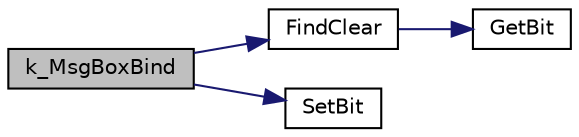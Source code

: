 digraph "k_MsgBoxBind"
{
 // LATEX_PDF_SIZE
  edge [fontname="Helvetica",fontsize="10",labelfontname="Helvetica",labelfontsize="10"];
  node [fontname="Helvetica",fontsize="10",shape=record];
  rankdir="LR";
  Node1 [label="k_MsgBoxBind",height=0.2,width=0.4,color="black", fillcolor="grey75", style="filled", fontcolor="black",tooltip="Binds a message box to a process."];
  Node1 -> Node2 [color="midnightblue",fontsize="10",style="solid",fontname="Helvetica"];
  Node2 [label="FindClear",height=0.2,width=0.4,color="black", fillcolor="white", style="filled",URL="$bitmap_8c.html#a5ab161451e79c2d40ca343c8b34db724",tooltip="Finds The earliest cleared bit in bitmap."];
  Node2 -> Node3 [color="midnightblue",fontsize="10",style="solid",fontname="Helvetica"];
  Node3 [label="GetBit",height=0.2,width=0.4,color="black", fillcolor="white", style="filled",URL="$bitmap_8c.html#aea47b36efa670baedacd8eb1c8cefed9",tooltip="Gets thevalue of a specific bit in a bitmap."];
  Node1 -> Node4 [color="midnightblue",fontsize="10",style="solid",fontname="Helvetica"];
  Node4 [label="SetBit",height=0.2,width=0.4,color="black", fillcolor="white", style="filled",URL="$bitmap_8c.html#ae4c722d65f629e093f97656cf1beb049",tooltip="Sets a specific bit in a bitmap."];
}
